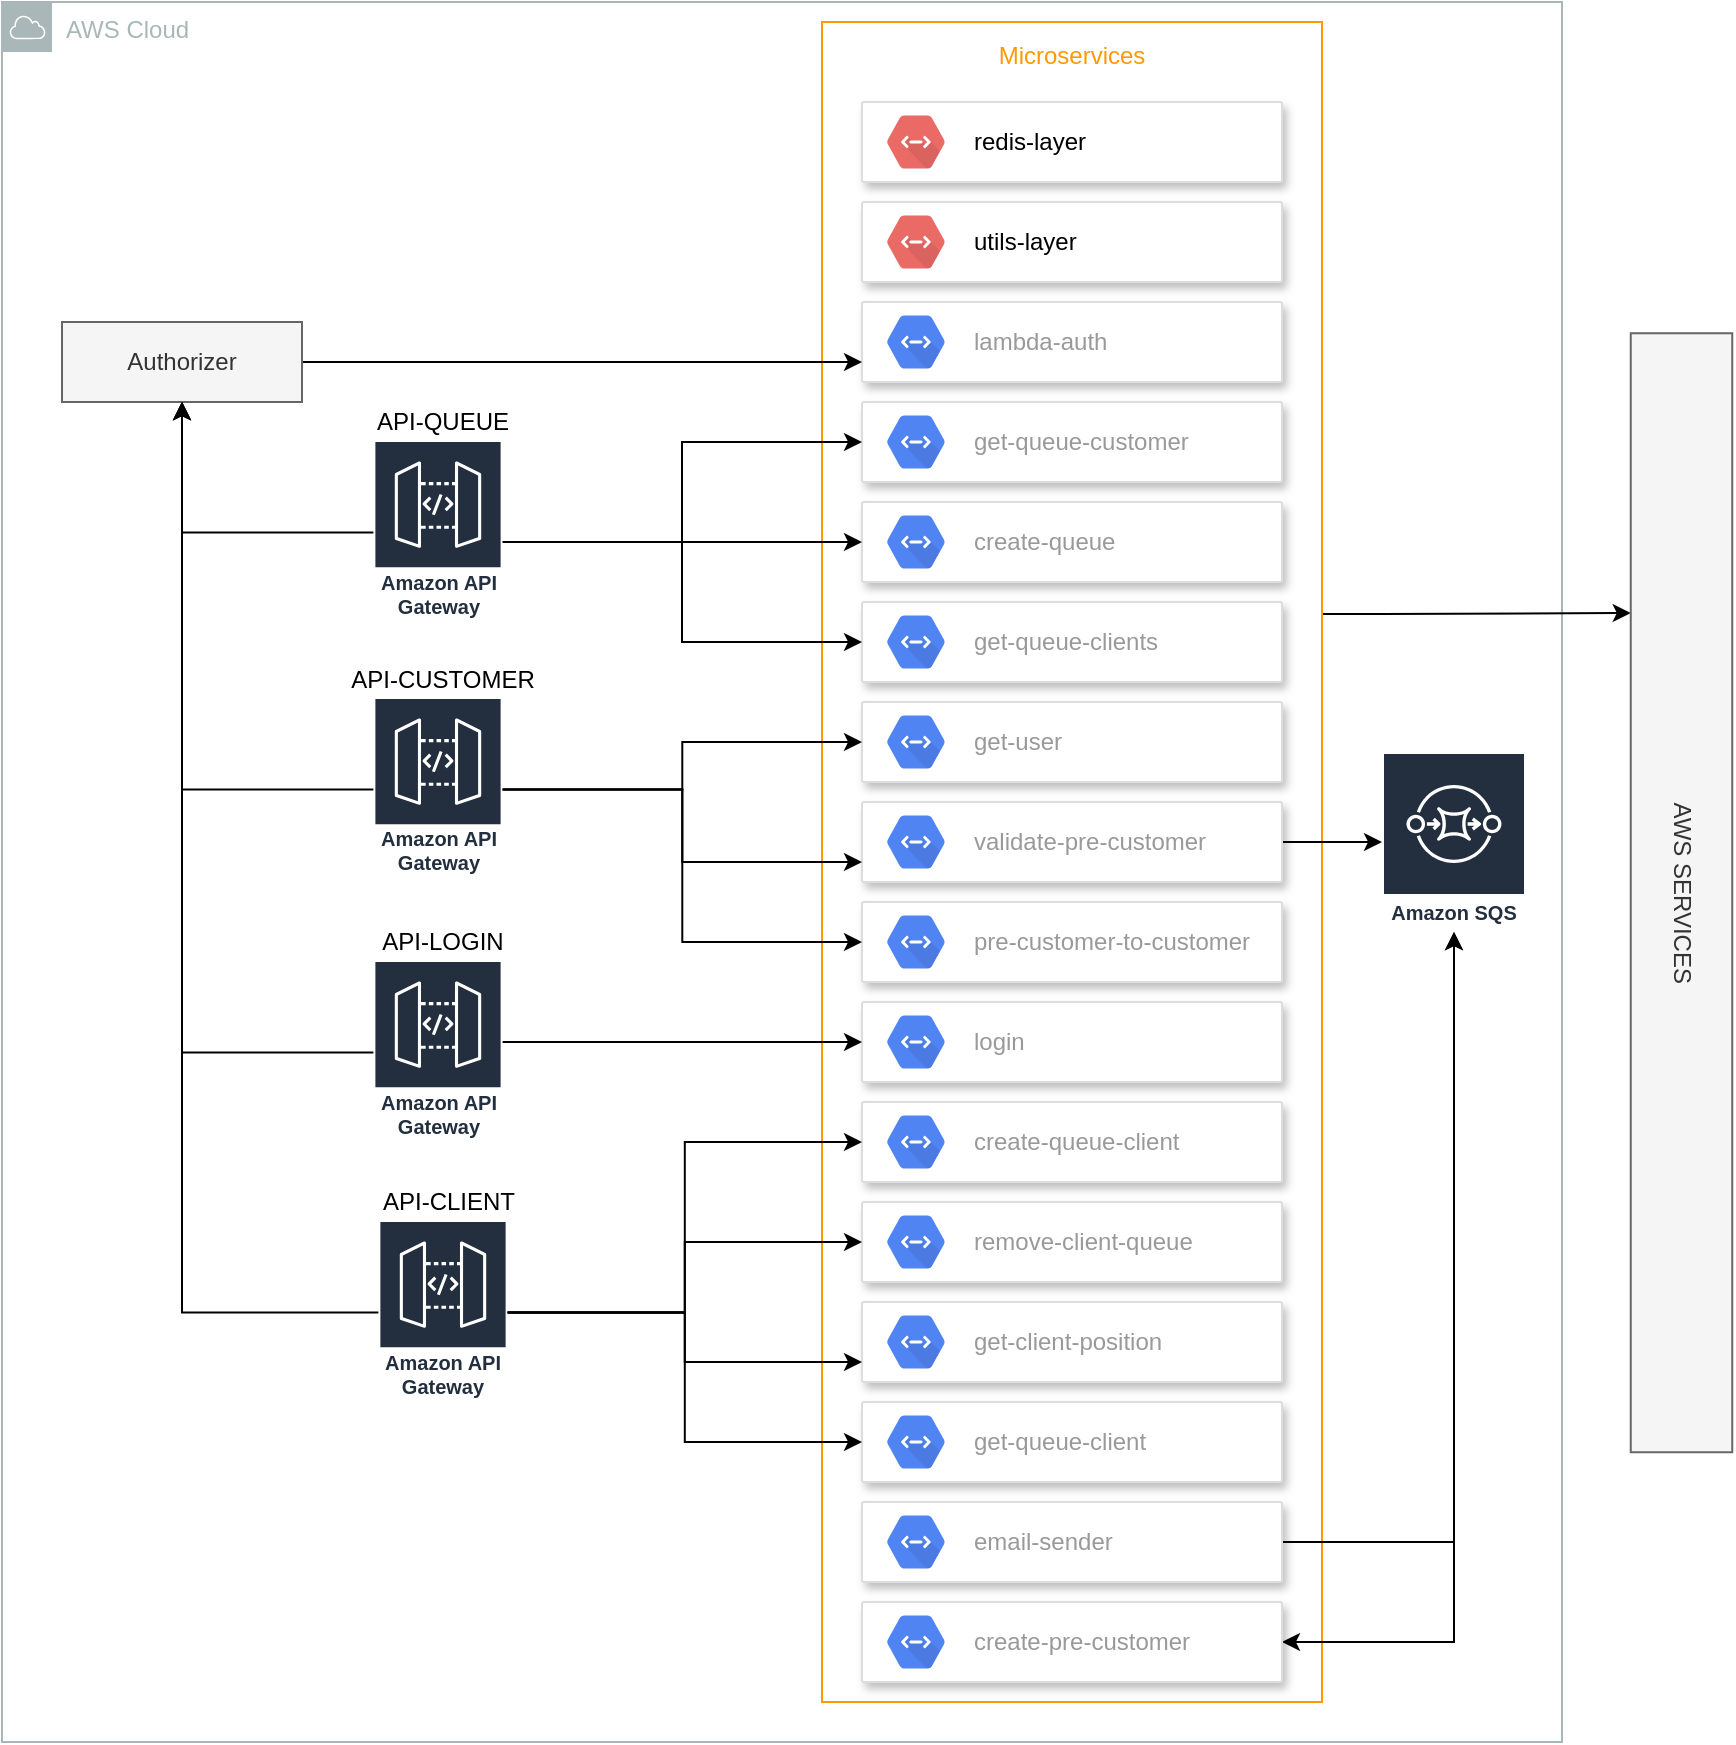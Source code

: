 <mxfile version="12.9.7" type="device"><diagram id="1SKeR3h8uO7mLGon73vt" name="Page-1"><mxGraphModel dx="1730" dy="2001" grid="1" gridSize="10" guides="1" tooltips="1" connect="1" arrows="1" fold="1" page="1" pageScale="1" pageWidth="827" pageHeight="1169" math="0" shadow="0"><root><mxCell id="0"/><mxCell id="1" parent="0"/><mxCell id="TSx2vBn9MIAdX77q8DkK-76" value="AWS Cloud" style="outlineConnect=0;gradientColor=none;html=1;whiteSpace=wrap;fontSize=12;fontStyle=0;shape=mxgraph.aws4.group;grIcon=mxgraph.aws4.group_aws_cloud;strokeColor=#AAB7B8;fillColor=none;verticalAlign=top;align=left;spacingLeft=30;fontColor=#AAB7B8;dashed=0;" vertex="1" parent="1"><mxGeometry x="50" y="-160" width="780" height="870" as="geometry"/></mxCell><mxCell id="TSx2vBn9MIAdX77q8DkK-94" style="edgeStyle=orthogonalEdgeStyle;rounded=0;orthogonalLoop=1;jettySize=auto;html=1;entryX=0.75;entryY=0;entryDx=0;entryDy=0;startArrow=none;startFill=0;" edge="1" parent="1" source="TSx2vBn9MIAdX77q8DkK-88" target="TSx2vBn9MIAdX77q8DkK-78"><mxGeometry relative="1" as="geometry"><Array as="points"><mxPoint x="740" y="146"/><mxPoint x="740" y="146"/></Array></mxGeometry></mxCell><mxCell id="TSx2vBn9MIAdX77q8DkK-88" value="Microservices" style="outlineConnect=0;gradientColor=none;html=1;whiteSpace=wrap;fontSize=12;fontStyle=0;strokeColor=#FF9900;fillColor=none;verticalAlign=top;align=center;fontColor=#FF9900;dashed=0;spacingTop=3;" vertex="1" parent="1"><mxGeometry x="460" y="-150" width="250" height="840" as="geometry"/></mxCell><mxCell id="TSx2vBn9MIAdX77q8DkK-1" value="" style="strokeColor=#dddddd;shadow=1;strokeWidth=1;rounded=1;absoluteArcSize=1;arcSize=2;" vertex="1" parent="1"><mxGeometry x="480" y="40" width="210" height="40" as="geometry"/></mxCell><mxCell id="TSx2vBn9MIAdX77q8DkK-2" value="get-queue-customer" style="dashed=0;connectable=0;html=1;fillColor=#5184F3;strokeColor=none;shape=mxgraph.gcp2.hexIcon;prIcon=cloud_endpoints;part=1;labelPosition=right;verticalLabelPosition=middle;align=left;verticalAlign=middle;spacingLeft=5;fontColor=#999999;fontSize=12;" vertex="1" parent="TSx2vBn9MIAdX77q8DkK-1"><mxGeometry y="0.5" width="44" height="39" relative="1" as="geometry"><mxPoint x="5" y="-19.5" as="offset"/></mxGeometry></mxCell><mxCell id="TSx2vBn9MIAdX77q8DkK-3" value="" style="strokeColor=#dddddd;shadow=1;strokeWidth=1;rounded=1;absoluteArcSize=1;arcSize=2;" vertex="1" parent="1"><mxGeometry x="480" y="90" width="210" height="40" as="geometry"/></mxCell><mxCell id="TSx2vBn9MIAdX77q8DkK-4" value="create-queue" style="dashed=0;connectable=0;html=1;fillColor=#5184F3;strokeColor=none;shape=mxgraph.gcp2.hexIcon;prIcon=cloud_endpoints;part=1;labelPosition=right;verticalLabelPosition=middle;align=left;verticalAlign=middle;spacingLeft=5;fontColor=#999999;fontSize=12;" vertex="1" parent="TSx2vBn9MIAdX77q8DkK-3"><mxGeometry y="0.5" width="44" height="39" relative="1" as="geometry"><mxPoint x="5" y="-19.5" as="offset"/></mxGeometry></mxCell><mxCell id="TSx2vBn9MIAdX77q8DkK-5" value="" style="strokeColor=#dddddd;shadow=1;strokeWidth=1;rounded=1;absoluteArcSize=1;arcSize=2;" vertex="1" parent="1"><mxGeometry x="480" y="140" width="210" height="40" as="geometry"/></mxCell><mxCell id="TSx2vBn9MIAdX77q8DkK-6" value="get-queue-clients" style="dashed=0;connectable=0;html=1;fillColor=#5184F3;strokeColor=none;shape=mxgraph.gcp2.hexIcon;prIcon=cloud_endpoints;part=1;labelPosition=right;verticalLabelPosition=middle;align=left;verticalAlign=middle;spacingLeft=5;fontColor=#999999;fontSize=12;" vertex="1" parent="TSx2vBn9MIAdX77q8DkK-5"><mxGeometry y="0.5" width="44" height="39" relative="1" as="geometry"><mxPoint x="5" y="-19.5" as="offset"/></mxGeometry></mxCell><mxCell id="TSx2vBn9MIAdX77q8DkK-7" value="" style="strokeColor=#dddddd;shadow=1;strokeWidth=1;rounded=1;absoluteArcSize=1;arcSize=2;" vertex="1" parent="1"><mxGeometry x="480" y="190" width="210" height="40" as="geometry"/></mxCell><mxCell id="TSx2vBn9MIAdX77q8DkK-8" value="get-user" style="dashed=0;connectable=0;html=1;fillColor=#5184F3;strokeColor=none;shape=mxgraph.gcp2.hexIcon;prIcon=cloud_endpoints;part=1;labelPosition=right;verticalLabelPosition=middle;align=left;verticalAlign=middle;spacingLeft=5;fontColor=#999999;fontSize=12;" vertex="1" parent="TSx2vBn9MIAdX77q8DkK-7"><mxGeometry y="0.5" width="44" height="39" relative="1" as="geometry"><mxPoint x="5" y="-19.5" as="offset"/></mxGeometry></mxCell><mxCell id="TSx2vBn9MIAdX77q8DkK-62" style="edgeStyle=orthogonalEdgeStyle;rounded=0;orthogonalLoop=1;jettySize=auto;html=1;" edge="1" parent="1" source="TSx2vBn9MIAdX77q8DkK-9" target="TSx2vBn9MIAdX77q8DkK-61"><mxGeometry relative="1" as="geometry"/></mxCell><mxCell id="TSx2vBn9MIAdX77q8DkK-9" value="" style="strokeColor=#dddddd;shadow=1;strokeWidth=1;rounded=1;absoluteArcSize=1;arcSize=2;" vertex="1" parent="1"><mxGeometry x="480" y="240" width="210" height="40" as="geometry"/></mxCell><mxCell id="TSx2vBn9MIAdX77q8DkK-10" value="validate-pre-customer" style="dashed=0;connectable=0;html=1;fillColor=#5184F3;strokeColor=none;shape=mxgraph.gcp2.hexIcon;prIcon=cloud_endpoints;part=1;labelPosition=right;verticalLabelPosition=middle;align=left;verticalAlign=middle;spacingLeft=5;fontColor=#999999;fontSize=12;" vertex="1" parent="TSx2vBn9MIAdX77q8DkK-9"><mxGeometry y="0.5" width="44" height="39" relative="1" as="geometry"><mxPoint x="5" y="-19.5" as="offset"/></mxGeometry></mxCell><mxCell id="TSx2vBn9MIAdX77q8DkK-11" value="" style="strokeColor=#dddddd;shadow=1;strokeWidth=1;rounded=1;absoluteArcSize=1;arcSize=2;" vertex="1" parent="1"><mxGeometry x="480" y="290" width="210" height="40" as="geometry"/></mxCell><mxCell id="TSx2vBn9MIAdX77q8DkK-12" value="pre-customer-to-customer" style="dashed=0;connectable=0;html=1;fillColor=#5184F3;strokeColor=none;shape=mxgraph.gcp2.hexIcon;prIcon=cloud_endpoints;part=1;labelPosition=right;verticalLabelPosition=middle;align=left;verticalAlign=middle;spacingLeft=5;fontColor=#999999;fontSize=12;" vertex="1" parent="TSx2vBn9MIAdX77q8DkK-11"><mxGeometry y="0.5" width="44" height="39" relative="1" as="geometry"><mxPoint x="5" y="-19.5" as="offset"/></mxGeometry></mxCell><mxCell id="TSx2vBn9MIAdX77q8DkK-13" value="" style="strokeColor=#dddddd;shadow=1;strokeWidth=1;rounded=1;absoluteArcSize=1;arcSize=2;" vertex="1" parent="1"><mxGeometry x="480" y="340" width="210" height="40" as="geometry"/></mxCell><mxCell id="TSx2vBn9MIAdX77q8DkK-14" value="login" style="dashed=0;connectable=0;html=1;fillColor=#5184F3;strokeColor=none;shape=mxgraph.gcp2.hexIcon;prIcon=cloud_endpoints;part=1;labelPosition=right;verticalLabelPosition=middle;align=left;verticalAlign=middle;spacingLeft=5;fontColor=#999999;fontSize=12;" vertex="1" parent="TSx2vBn9MIAdX77q8DkK-13"><mxGeometry y="0.5" width="44" height="39" relative="1" as="geometry"><mxPoint x="5" y="-19.5" as="offset"/></mxGeometry></mxCell><mxCell id="TSx2vBn9MIAdX77q8DkK-15" value="" style="strokeColor=#dddddd;shadow=1;strokeWidth=1;rounded=1;absoluteArcSize=1;arcSize=2;" vertex="1" parent="1"><mxGeometry x="480" y="390" width="210" height="40" as="geometry"/></mxCell><mxCell id="TSx2vBn9MIAdX77q8DkK-16" value="create-queue-client" style="dashed=0;connectable=0;html=1;fillColor=#5184F3;strokeColor=none;shape=mxgraph.gcp2.hexIcon;prIcon=cloud_endpoints;part=1;labelPosition=right;verticalLabelPosition=middle;align=left;verticalAlign=middle;spacingLeft=5;fontColor=#999999;fontSize=12;" vertex="1" parent="TSx2vBn9MIAdX77q8DkK-15"><mxGeometry y="0.5" width="44" height="39" relative="1" as="geometry"><mxPoint x="5" y="-19.5" as="offset"/></mxGeometry></mxCell><mxCell id="TSx2vBn9MIAdX77q8DkK-17" value="" style="strokeColor=#dddddd;shadow=1;strokeWidth=1;rounded=1;absoluteArcSize=1;arcSize=2;" vertex="1" parent="1"><mxGeometry x="480" y="440" width="210" height="40" as="geometry"/></mxCell><mxCell id="TSx2vBn9MIAdX77q8DkK-18" value="remove-client-queue" style="dashed=0;connectable=0;html=1;fillColor=#5184F3;strokeColor=none;shape=mxgraph.gcp2.hexIcon;prIcon=cloud_endpoints;part=1;labelPosition=right;verticalLabelPosition=middle;align=left;verticalAlign=middle;spacingLeft=5;fontColor=#999999;fontSize=12;" vertex="1" parent="TSx2vBn9MIAdX77q8DkK-17"><mxGeometry y="0.5" width="44" height="39" relative="1" as="geometry"><mxPoint x="5" y="-19.5" as="offset"/></mxGeometry></mxCell><mxCell id="TSx2vBn9MIAdX77q8DkK-19" value="" style="strokeColor=#dddddd;shadow=1;strokeWidth=1;rounded=1;absoluteArcSize=1;arcSize=2;" vertex="1" parent="1"><mxGeometry x="480" y="490" width="210" height="40" as="geometry"/></mxCell><mxCell id="TSx2vBn9MIAdX77q8DkK-20" value="get-client-position" style="dashed=0;connectable=0;html=1;fillColor=#5184F3;strokeColor=none;shape=mxgraph.gcp2.hexIcon;prIcon=cloud_endpoints;part=1;labelPosition=right;verticalLabelPosition=middle;align=left;verticalAlign=middle;spacingLeft=5;fontColor=#999999;fontSize=12;" vertex="1" parent="TSx2vBn9MIAdX77q8DkK-19"><mxGeometry y="0.5" width="44" height="39" relative="1" as="geometry"><mxPoint x="5" y="-19.5" as="offset"/></mxGeometry></mxCell><mxCell id="TSx2vBn9MIAdX77q8DkK-21" value="" style="strokeColor=#dddddd;shadow=1;strokeWidth=1;rounded=1;absoluteArcSize=1;arcSize=2;" vertex="1" parent="1"><mxGeometry x="480" y="540" width="210" height="40" as="geometry"/></mxCell><mxCell id="TSx2vBn9MIAdX77q8DkK-22" value="get-queue-client" style="dashed=0;connectable=0;html=1;fillColor=#5184F3;strokeColor=none;shape=mxgraph.gcp2.hexIcon;prIcon=cloud_endpoints;part=1;labelPosition=right;verticalLabelPosition=middle;align=left;verticalAlign=middle;spacingLeft=5;fontColor=#999999;fontSize=12;" vertex="1" parent="TSx2vBn9MIAdX77q8DkK-21"><mxGeometry y="0.5" width="44" height="39" relative="1" as="geometry"><mxPoint x="5" y="-19.5" as="offset"/></mxGeometry></mxCell><mxCell id="TSx2vBn9MIAdX77q8DkK-63" style="edgeStyle=orthogonalEdgeStyle;rounded=0;orthogonalLoop=1;jettySize=auto;html=1;startArrow=classic;startFill=1;" edge="1" parent="1" source="TSx2vBn9MIAdX77q8DkK-23" target="TSx2vBn9MIAdX77q8DkK-61"><mxGeometry relative="1" as="geometry"/></mxCell><mxCell id="TSx2vBn9MIAdX77q8DkK-23" value="" style="strokeColor=#dddddd;shadow=1;strokeWidth=1;rounded=1;absoluteArcSize=1;arcSize=2;" vertex="1" parent="1"><mxGeometry x="480" y="640" width="210" height="40" as="geometry"/></mxCell><mxCell id="TSx2vBn9MIAdX77q8DkK-24" value="create-pre-customer" style="dashed=0;connectable=0;html=1;fillColor=#5184F3;strokeColor=none;shape=mxgraph.gcp2.hexIcon;prIcon=cloud_endpoints;part=1;labelPosition=right;verticalLabelPosition=middle;align=left;verticalAlign=middle;spacingLeft=5;fontColor=#999999;fontSize=12;" vertex="1" parent="TSx2vBn9MIAdX77q8DkK-23"><mxGeometry y="0.5" width="44" height="39" relative="1" as="geometry"><mxPoint x="5" y="-19.5" as="offset"/></mxGeometry></mxCell><mxCell id="TSx2vBn9MIAdX77q8DkK-75" style="edgeStyle=orthogonalEdgeStyle;rounded=0;orthogonalLoop=1;jettySize=auto;html=1;" edge="1" parent="1" source="TSx2vBn9MIAdX77q8DkK-25" target="TSx2vBn9MIAdX77q8DkK-61"><mxGeometry relative="1" as="geometry"/></mxCell><mxCell id="TSx2vBn9MIAdX77q8DkK-25" value="" style="strokeColor=#dddddd;shadow=1;strokeWidth=1;rounded=1;absoluteArcSize=1;arcSize=2;" vertex="1" parent="1"><mxGeometry x="480" y="590" width="210" height="40" as="geometry"/></mxCell><mxCell id="TSx2vBn9MIAdX77q8DkK-26" value="email-sender" style="dashed=0;connectable=0;html=1;fillColor=#5184F3;strokeColor=none;shape=mxgraph.gcp2.hexIcon;prIcon=cloud_endpoints;part=1;labelPosition=right;verticalLabelPosition=middle;align=left;verticalAlign=middle;spacingLeft=5;fontColor=#999999;fontSize=12;" vertex="1" parent="TSx2vBn9MIAdX77q8DkK-25"><mxGeometry y="0.5" width="44" height="39" relative="1" as="geometry"><mxPoint x="5" y="-19.5" as="offset"/></mxGeometry></mxCell><mxCell id="TSx2vBn9MIAdX77q8DkK-27" value="" style="strokeColor=#dddddd;shadow=1;strokeWidth=1;rounded=1;absoluteArcSize=1;arcSize=2;" vertex="1" parent="1"><mxGeometry x="480" y="-10" width="210" height="40" as="geometry"/></mxCell><mxCell id="TSx2vBn9MIAdX77q8DkK-28" value="lambda-auth" style="dashed=0;connectable=0;html=1;fillColor=#5184F3;strokeColor=none;shape=mxgraph.gcp2.hexIcon;prIcon=cloud_endpoints;part=1;labelPosition=right;verticalLabelPosition=middle;align=left;verticalAlign=middle;spacingLeft=5;fontColor=#999999;fontSize=12;" vertex="1" parent="TSx2vBn9MIAdX77q8DkK-27"><mxGeometry y="0.5" width="44" height="39" relative="1" as="geometry"><mxPoint x="5" y="-19.5" as="offset"/></mxGeometry></mxCell><mxCell id="TSx2vBn9MIAdX77q8DkK-34" style="edgeStyle=orthogonalEdgeStyle;rounded=0;orthogonalLoop=1;jettySize=auto;html=1;entryX=0;entryY=0.5;entryDx=0;entryDy=0;" edge="1" parent="1" source="TSx2vBn9MIAdX77q8DkK-33" target="TSx2vBn9MIAdX77q8DkK-1"><mxGeometry relative="1" as="geometry"><Array as="points"><mxPoint x="390" y="110"/><mxPoint x="390" y="60"/></Array></mxGeometry></mxCell><mxCell id="TSx2vBn9MIAdX77q8DkK-35" style="edgeStyle=orthogonalEdgeStyle;rounded=0;orthogonalLoop=1;jettySize=auto;html=1;" edge="1" parent="1" source="TSx2vBn9MIAdX77q8DkK-33" target="TSx2vBn9MIAdX77q8DkK-3"><mxGeometry relative="1" as="geometry"><Array as="points"><mxPoint x="420" y="110"/><mxPoint x="420" y="110"/></Array></mxGeometry></mxCell><mxCell id="TSx2vBn9MIAdX77q8DkK-38" value="" style="group" vertex="1" connectable="0" parent="1"><mxGeometry x="230" y="40" width="80" height="111.5" as="geometry"/></mxCell><mxCell id="TSx2vBn9MIAdX77q8DkK-33" value="Amazon API Gateway" style="outlineConnect=0;fontColor=#232F3E;gradientColor=none;strokeColor=#ffffff;fillColor=#232F3E;dashed=0;verticalLabelPosition=middle;verticalAlign=bottom;align=center;html=1;whiteSpace=wrap;fontSize=10;fontStyle=1;spacing=3;shape=mxgraph.aws4.productIcon;prIcon=mxgraph.aws4.api_gateway;" vertex="1" parent="TSx2vBn9MIAdX77q8DkK-38"><mxGeometry x="5.69" y="19" width="64.62" height="92.5" as="geometry"/></mxCell><mxCell id="TSx2vBn9MIAdX77q8DkK-37" value="API-QUEUE" style="text;html=1;align=center;verticalAlign=middle;resizable=0;points=[];autosize=1;" vertex="1" parent="TSx2vBn9MIAdX77q8DkK-38"><mxGeometry width="80" height="20" as="geometry"/></mxCell><mxCell id="TSx2vBn9MIAdX77q8DkK-39" value="" style="group" vertex="1" connectable="0" parent="1"><mxGeometry x="230" y="168.5" width="95" height="111.5" as="geometry"/></mxCell><mxCell id="TSx2vBn9MIAdX77q8DkK-40" value="Amazon API Gateway" style="outlineConnect=0;fontColor=#232F3E;gradientColor=none;strokeColor=#ffffff;fillColor=#232F3E;dashed=0;verticalLabelPosition=middle;verticalAlign=bottom;align=center;html=1;whiteSpace=wrap;fontSize=10;fontStyle=1;spacing=3;shape=mxgraph.aws4.productIcon;prIcon=mxgraph.aws4.api_gateway;" vertex="1" parent="TSx2vBn9MIAdX77q8DkK-39"><mxGeometry x="5.69" y="19" width="64.62" height="92.5" as="geometry"/></mxCell><mxCell id="TSx2vBn9MIAdX77q8DkK-41" value="API-CUSTOMER" style="text;html=1;align=center;verticalAlign=middle;resizable=0;points=[];autosize=1;" vertex="1" parent="TSx2vBn9MIAdX77q8DkK-39"><mxGeometry x="-15" width="110" height="20" as="geometry"/></mxCell><mxCell id="TSx2vBn9MIAdX77q8DkK-43" style="edgeStyle=orthogonalEdgeStyle;rounded=0;orthogonalLoop=1;jettySize=auto;html=1;entryX=0;entryY=0.5;entryDx=0;entryDy=0;" edge="1" parent="1" source="TSx2vBn9MIAdX77q8DkK-40" target="TSx2vBn9MIAdX77q8DkK-7"><mxGeometry relative="1" as="geometry"/></mxCell><mxCell id="TSx2vBn9MIAdX77q8DkK-44" style="edgeStyle=orthogonalEdgeStyle;rounded=0;orthogonalLoop=1;jettySize=auto;html=1;entryX=0;entryY=0.75;entryDx=0;entryDy=0;" edge="1" parent="1" source="TSx2vBn9MIAdX77q8DkK-40" target="TSx2vBn9MIAdX77q8DkK-9"><mxGeometry relative="1" as="geometry"/></mxCell><mxCell id="TSx2vBn9MIAdX77q8DkK-45" style="edgeStyle=orthogonalEdgeStyle;rounded=0;orthogonalLoop=1;jettySize=auto;html=1;entryX=0;entryY=0.5;entryDx=0;entryDy=0;" edge="1" parent="1" source="TSx2vBn9MIAdX77q8DkK-40" target="TSx2vBn9MIAdX77q8DkK-11"><mxGeometry relative="1" as="geometry"/></mxCell><mxCell id="TSx2vBn9MIAdX77q8DkK-48" value="" style="group" vertex="1" connectable="0" parent="1"><mxGeometry x="230" y="300" width="95" height="111.5" as="geometry"/></mxCell><mxCell id="TSx2vBn9MIAdX77q8DkK-49" value="Amazon API Gateway" style="outlineConnect=0;fontColor=#232F3E;gradientColor=none;strokeColor=#ffffff;fillColor=#232F3E;dashed=0;verticalLabelPosition=middle;verticalAlign=bottom;align=center;html=1;whiteSpace=wrap;fontSize=10;fontStyle=1;spacing=3;shape=mxgraph.aws4.productIcon;prIcon=mxgraph.aws4.api_gateway;" vertex="1" parent="TSx2vBn9MIAdX77q8DkK-48"><mxGeometry x="5.69" y="19" width="64.62" height="92.5" as="geometry"/></mxCell><mxCell id="TSx2vBn9MIAdX77q8DkK-50" value="API-LOGIN" style="text;html=1;align=center;verticalAlign=middle;resizable=0;points=[];autosize=1;" vertex="1" parent="TSx2vBn9MIAdX77q8DkK-48"><mxGeometry width="80" height="20" as="geometry"/></mxCell><mxCell id="TSx2vBn9MIAdX77q8DkK-51" style="edgeStyle=orthogonalEdgeStyle;rounded=0;orthogonalLoop=1;jettySize=auto;html=1;entryX=0;entryY=0.5;entryDx=0;entryDy=0;" edge="1" parent="1" source="TSx2vBn9MIAdX77q8DkK-33" target="TSx2vBn9MIAdX77q8DkK-5"><mxGeometry relative="1" as="geometry"><Array as="points"><mxPoint x="390" y="110"/><mxPoint x="390" y="160"/></Array></mxGeometry></mxCell><mxCell id="TSx2vBn9MIAdX77q8DkK-53" style="edgeStyle=orthogonalEdgeStyle;rounded=0;orthogonalLoop=1;jettySize=auto;html=1;entryX=0;entryY=0.5;entryDx=0;entryDy=0;" edge="1" parent="1" source="TSx2vBn9MIAdX77q8DkK-49" target="TSx2vBn9MIAdX77q8DkK-13"><mxGeometry relative="1" as="geometry"><Array as="points"><mxPoint x="310" y="360"/><mxPoint x="310" y="360"/></Array></mxGeometry></mxCell><mxCell id="TSx2vBn9MIAdX77q8DkK-54" value="" style="group" vertex="1" connectable="0" parent="1"><mxGeometry x="232.5" y="430" width="95" height="111.5" as="geometry"/></mxCell><mxCell id="TSx2vBn9MIAdX77q8DkK-55" value="Amazon API Gateway" style="outlineConnect=0;fontColor=#232F3E;gradientColor=none;strokeColor=#ffffff;fillColor=#232F3E;dashed=0;verticalLabelPosition=middle;verticalAlign=bottom;align=center;html=1;whiteSpace=wrap;fontSize=10;fontStyle=1;spacing=3;shape=mxgraph.aws4.productIcon;prIcon=mxgraph.aws4.api_gateway;" vertex="1" parent="TSx2vBn9MIAdX77q8DkK-54"><mxGeometry x="5.69" y="19" width="64.62" height="92.5" as="geometry"/></mxCell><mxCell id="TSx2vBn9MIAdX77q8DkK-56" value="API-CLIENT" style="text;html=1;align=center;verticalAlign=middle;resizable=0;points=[];autosize=1;" vertex="1" parent="TSx2vBn9MIAdX77q8DkK-54"><mxGeometry width="80" height="20" as="geometry"/></mxCell><mxCell id="TSx2vBn9MIAdX77q8DkK-57" style="edgeStyle=orthogonalEdgeStyle;rounded=0;orthogonalLoop=1;jettySize=auto;html=1;entryX=0;entryY=0.5;entryDx=0;entryDy=0;" edge="1" parent="1" source="TSx2vBn9MIAdX77q8DkK-55" target="TSx2vBn9MIAdX77q8DkK-15"><mxGeometry relative="1" as="geometry"/></mxCell><mxCell id="TSx2vBn9MIAdX77q8DkK-58" style="edgeStyle=orthogonalEdgeStyle;rounded=0;orthogonalLoop=1;jettySize=auto;html=1;entryX=0;entryY=0.5;entryDx=0;entryDy=0;" edge="1" parent="1" source="TSx2vBn9MIAdX77q8DkK-55" target="TSx2vBn9MIAdX77q8DkK-17"><mxGeometry relative="1" as="geometry"/></mxCell><mxCell id="TSx2vBn9MIAdX77q8DkK-59" style="edgeStyle=orthogonalEdgeStyle;rounded=0;orthogonalLoop=1;jettySize=auto;html=1;entryX=0;entryY=0.75;entryDx=0;entryDy=0;" edge="1" parent="1" source="TSx2vBn9MIAdX77q8DkK-55" target="TSx2vBn9MIAdX77q8DkK-19"><mxGeometry relative="1" as="geometry"/></mxCell><mxCell id="TSx2vBn9MIAdX77q8DkK-60" style="edgeStyle=orthogonalEdgeStyle;rounded=0;orthogonalLoop=1;jettySize=auto;html=1;entryX=0;entryY=0.5;entryDx=0;entryDy=0;" edge="1" parent="1" source="TSx2vBn9MIAdX77q8DkK-55" target="TSx2vBn9MIAdX77q8DkK-21"><mxGeometry relative="1" as="geometry"/></mxCell><mxCell id="TSx2vBn9MIAdX77q8DkK-61" value="Amazon SQS" style="outlineConnect=0;fontColor=#232F3E;gradientColor=none;strokeColor=#ffffff;fillColor=#232F3E;dashed=0;verticalLabelPosition=middle;verticalAlign=bottom;align=center;html=1;whiteSpace=wrap;fontSize=10;fontStyle=1;spacing=3;shape=mxgraph.aws4.productIcon;prIcon=mxgraph.aws4.sqs;" vertex="1" parent="1"><mxGeometry x="740" y="215" width="72" height="90" as="geometry"/></mxCell><mxCell id="TSx2vBn9MIAdX77q8DkK-71" value="" style="strokeColor=#dddddd;shadow=1;strokeWidth=1;rounded=1;absoluteArcSize=1;arcSize=2;" vertex="1" parent="1"><mxGeometry x="480" y="-110" width="210" height="40" as="geometry"/></mxCell><mxCell id="TSx2vBn9MIAdX77q8DkK-72" value="redis-layer" style="dashed=0;connectable=0;html=1;fillColor=#EA6B66;strokeColor=#b85450;shape=mxgraph.gcp2.hexIcon;prIcon=cloud_endpoints;part=1;labelPosition=right;verticalLabelPosition=middle;align=left;verticalAlign=middle;spacingLeft=5;fontSize=12;" vertex="1" parent="TSx2vBn9MIAdX77q8DkK-71"><mxGeometry y="0.5" width="44" height="39" relative="1" as="geometry"><mxPoint x="5" y="-19.5" as="offset"/></mxGeometry></mxCell><mxCell id="TSx2vBn9MIAdX77q8DkK-73" value="" style="strokeColor=#dddddd;shadow=1;strokeWidth=1;rounded=1;absoluteArcSize=1;arcSize=2;" vertex="1" parent="1"><mxGeometry x="480" y="-60" width="210" height="40" as="geometry"/></mxCell><mxCell id="TSx2vBn9MIAdX77q8DkK-74" value="utils-layer" style="dashed=0;connectable=0;html=1;fillColor=#EA6B66;strokeColor=#b85450;shape=mxgraph.gcp2.hexIcon;prIcon=cloud_endpoints;part=1;labelPosition=right;verticalLabelPosition=middle;align=left;verticalAlign=middle;spacingLeft=5;fontSize=12;" vertex="1" parent="TSx2vBn9MIAdX77q8DkK-73"><mxGeometry y="0.5" width="44" height="39" relative="1" as="geometry"><mxPoint x="5" y="-19.5" as="offset"/></mxGeometry></mxCell><mxCell id="TSx2vBn9MIAdX77q8DkK-78" value="AWS SERVICES" style="rounded=0;whiteSpace=wrap;html=1;fillColor=#f5f5f5;labelPosition=center;verticalLabelPosition=middle;align=center;verticalAlign=middle;direction=west;rotation=90;strokeColor=#666666;fontColor=#333333;" vertex="1" parent="1"><mxGeometry x="610" y="260" width="559.5" height="50.75" as="geometry"/></mxCell><mxCell id="TSx2vBn9MIAdX77q8DkK-83" style="edgeStyle=orthogonalEdgeStyle;rounded=0;orthogonalLoop=1;jettySize=auto;html=1;entryX=0;entryY=0.75;entryDx=0;entryDy=0;startArrow=none;startFill=0;" edge="1" parent="1" source="TSx2vBn9MIAdX77q8DkK-82" target="TSx2vBn9MIAdX77q8DkK-27"><mxGeometry relative="1" as="geometry"/></mxCell><mxCell id="TSx2vBn9MIAdX77q8DkK-82" value="Authorizer" style="rounded=0;whiteSpace=wrap;html=1;fillColor=#f5f5f5;strokeColor=#666666;fontColor=#333333;" vertex="1" parent="1"><mxGeometry x="80" width="120" height="40" as="geometry"/></mxCell><mxCell id="TSx2vBn9MIAdX77q8DkK-84" style="edgeStyle=orthogonalEdgeStyle;rounded=0;orthogonalLoop=1;jettySize=auto;html=1;entryX=0.5;entryY=1;entryDx=0;entryDy=0;startArrow=none;startFill=0;" edge="1" parent="1" source="TSx2vBn9MIAdX77q8DkK-33" target="TSx2vBn9MIAdX77q8DkK-82"><mxGeometry relative="1" as="geometry"/></mxCell><mxCell id="TSx2vBn9MIAdX77q8DkK-85" style="edgeStyle=orthogonalEdgeStyle;rounded=0;orthogonalLoop=1;jettySize=auto;html=1;entryX=0.5;entryY=1;entryDx=0;entryDy=0;startArrow=none;startFill=0;" edge="1" parent="1" source="TSx2vBn9MIAdX77q8DkK-40" target="TSx2vBn9MIAdX77q8DkK-82"><mxGeometry relative="1" as="geometry"/></mxCell><mxCell id="TSx2vBn9MIAdX77q8DkK-86" style="edgeStyle=orthogonalEdgeStyle;rounded=0;orthogonalLoop=1;jettySize=auto;html=1;entryX=0.5;entryY=1;entryDx=0;entryDy=0;startArrow=none;startFill=0;" edge="1" parent="1" source="TSx2vBn9MIAdX77q8DkK-49" target="TSx2vBn9MIAdX77q8DkK-82"><mxGeometry relative="1" as="geometry"/></mxCell><mxCell id="TSx2vBn9MIAdX77q8DkK-87" style="edgeStyle=orthogonalEdgeStyle;rounded=0;orthogonalLoop=1;jettySize=auto;html=1;entryX=0.5;entryY=1;entryDx=0;entryDy=0;startArrow=none;startFill=0;" edge="1" parent="1" source="TSx2vBn9MIAdX77q8DkK-55" target="TSx2vBn9MIAdX77q8DkK-82"><mxGeometry relative="1" as="geometry"/></mxCell></root></mxGraphModel></diagram></mxfile>